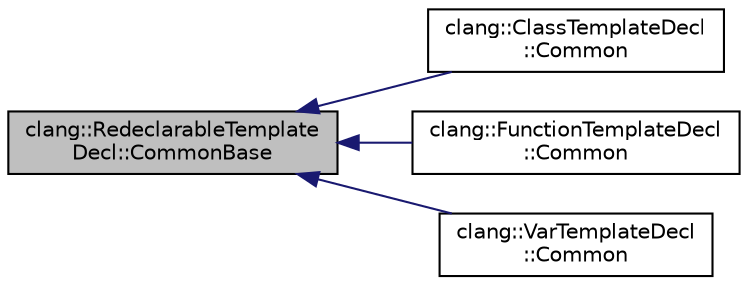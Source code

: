 digraph "clang::RedeclarableTemplateDecl::CommonBase"
{
 // LATEX_PDF_SIZE
  bgcolor="transparent";
  edge [fontname="Helvetica",fontsize="10",labelfontname="Helvetica",labelfontsize="10"];
  node [fontname="Helvetica",fontsize="10",shape=record];
  rankdir="LR";
  Node1 [label="clang::RedeclarableTemplate\lDecl::CommonBase",height=0.2,width=0.4,color="black", fillcolor="grey75", style="filled", fontcolor="black",tooltip=" "];
  Node1 -> Node2 [dir="back",color="midnightblue",fontsize="10",style="solid",fontname="Helvetica"];
  Node2 [label="clang::ClassTemplateDecl\l::Common",height=0.2,width=0.4,color="black",URL="$structclang_1_1ClassTemplateDecl_1_1Common.html",tooltip="Data that is common to all of the declarations of a given class template."];
  Node1 -> Node3 [dir="back",color="midnightblue",fontsize="10",style="solid",fontname="Helvetica"];
  Node3 [label="clang::FunctionTemplateDecl\l::Common",height=0.2,width=0.4,color="black",URL="$structclang_1_1FunctionTemplateDecl_1_1Common.html",tooltip="Data that is common to all of the declarations of a given function template."];
  Node1 -> Node4 [dir="back",color="midnightblue",fontsize="10",style="solid",fontname="Helvetica"];
  Node4 [label="clang::VarTemplateDecl\l::Common",height=0.2,width=0.4,color="black",URL="$structclang_1_1VarTemplateDecl_1_1Common.html",tooltip="Data that is common to all of the declarations of a given variable template."];
}
